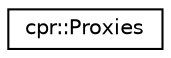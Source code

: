 digraph "Graphical Class Hierarchy"
{
 // LATEX_PDF_SIZE
  edge [fontname="Helvetica",fontsize="10",labelfontname="Helvetica",labelfontsize="10"];
  node [fontname="Helvetica",fontsize="10",shape=record];
  rankdir="LR";
  Node0 [label="cpr::Proxies",height=0.2,width=0.4,color="black", fillcolor="white", style="filled",URL="$classcpr_1_1_proxies.html",tooltip=" "];
}
